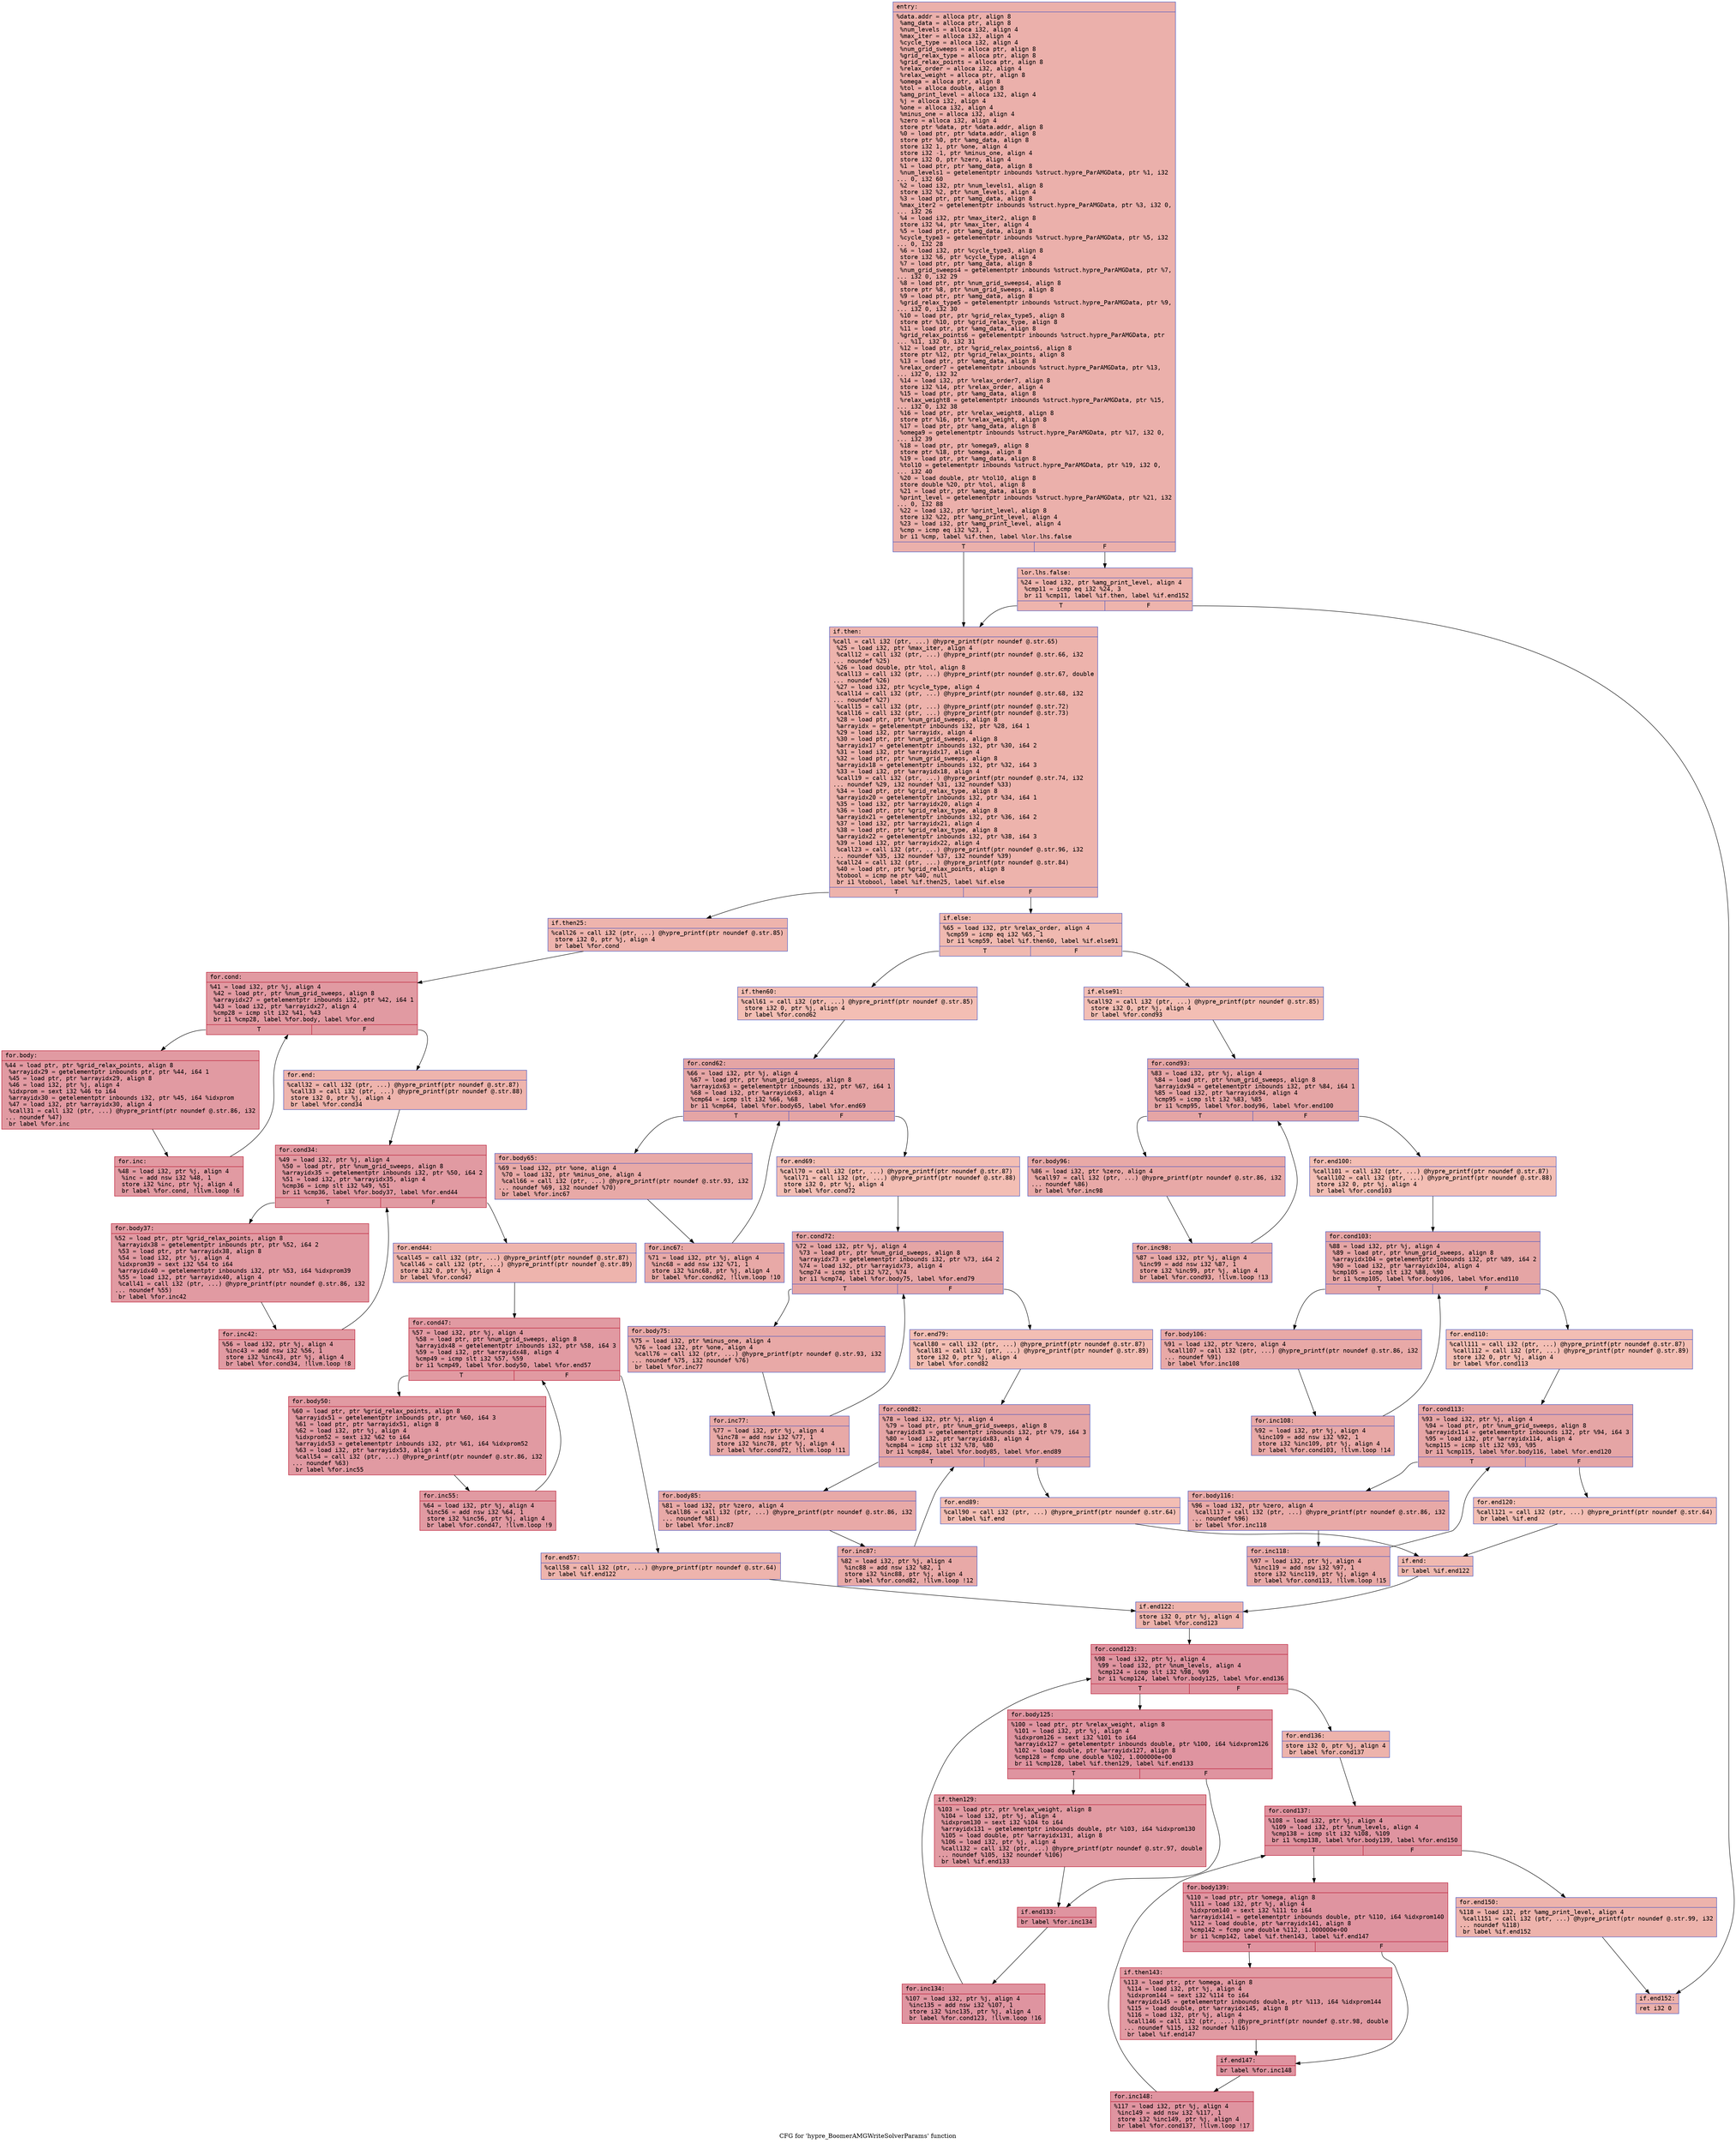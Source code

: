 digraph "CFG for 'hypre_BoomerAMGWriteSolverParams' function" {
	label="CFG for 'hypre_BoomerAMGWriteSolverParams' function";

	Node0x55a1307b7ce0 [shape=record,color="#3d50c3ff", style=filled, fillcolor="#d24b4070" fontname="Courier",label="{entry:\l|  %data.addr = alloca ptr, align 8\l  %amg_data = alloca ptr, align 8\l  %num_levels = alloca i32, align 4\l  %max_iter = alloca i32, align 4\l  %cycle_type = alloca i32, align 4\l  %num_grid_sweeps = alloca ptr, align 8\l  %grid_relax_type = alloca ptr, align 8\l  %grid_relax_points = alloca ptr, align 8\l  %relax_order = alloca i32, align 4\l  %relax_weight = alloca ptr, align 8\l  %omega = alloca ptr, align 8\l  %tol = alloca double, align 8\l  %amg_print_level = alloca i32, align 4\l  %j = alloca i32, align 4\l  %one = alloca i32, align 4\l  %minus_one = alloca i32, align 4\l  %zero = alloca i32, align 4\l  store ptr %data, ptr %data.addr, align 8\l  %0 = load ptr, ptr %data.addr, align 8\l  store ptr %0, ptr %amg_data, align 8\l  store i32 1, ptr %one, align 4\l  store i32 -1, ptr %minus_one, align 4\l  store i32 0, ptr %zero, align 4\l  %1 = load ptr, ptr %amg_data, align 8\l  %num_levels1 = getelementptr inbounds %struct.hypre_ParAMGData, ptr %1, i32\l... 0, i32 60\l  %2 = load i32, ptr %num_levels1, align 8\l  store i32 %2, ptr %num_levels, align 4\l  %3 = load ptr, ptr %amg_data, align 8\l  %max_iter2 = getelementptr inbounds %struct.hypre_ParAMGData, ptr %3, i32 0,\l... i32 26\l  %4 = load i32, ptr %max_iter2, align 8\l  store i32 %4, ptr %max_iter, align 4\l  %5 = load ptr, ptr %amg_data, align 8\l  %cycle_type3 = getelementptr inbounds %struct.hypre_ParAMGData, ptr %5, i32\l... 0, i32 28\l  %6 = load i32, ptr %cycle_type3, align 8\l  store i32 %6, ptr %cycle_type, align 4\l  %7 = load ptr, ptr %amg_data, align 8\l  %num_grid_sweeps4 = getelementptr inbounds %struct.hypre_ParAMGData, ptr %7,\l... i32 0, i32 29\l  %8 = load ptr, ptr %num_grid_sweeps4, align 8\l  store ptr %8, ptr %num_grid_sweeps, align 8\l  %9 = load ptr, ptr %amg_data, align 8\l  %grid_relax_type5 = getelementptr inbounds %struct.hypre_ParAMGData, ptr %9,\l... i32 0, i32 30\l  %10 = load ptr, ptr %grid_relax_type5, align 8\l  store ptr %10, ptr %grid_relax_type, align 8\l  %11 = load ptr, ptr %amg_data, align 8\l  %grid_relax_points6 = getelementptr inbounds %struct.hypre_ParAMGData, ptr\l... %11, i32 0, i32 31\l  %12 = load ptr, ptr %grid_relax_points6, align 8\l  store ptr %12, ptr %grid_relax_points, align 8\l  %13 = load ptr, ptr %amg_data, align 8\l  %relax_order7 = getelementptr inbounds %struct.hypre_ParAMGData, ptr %13,\l... i32 0, i32 32\l  %14 = load i32, ptr %relax_order7, align 8\l  store i32 %14, ptr %relax_order, align 4\l  %15 = load ptr, ptr %amg_data, align 8\l  %relax_weight8 = getelementptr inbounds %struct.hypre_ParAMGData, ptr %15,\l... i32 0, i32 38\l  %16 = load ptr, ptr %relax_weight8, align 8\l  store ptr %16, ptr %relax_weight, align 8\l  %17 = load ptr, ptr %amg_data, align 8\l  %omega9 = getelementptr inbounds %struct.hypre_ParAMGData, ptr %17, i32 0,\l... i32 39\l  %18 = load ptr, ptr %omega9, align 8\l  store ptr %18, ptr %omega, align 8\l  %19 = load ptr, ptr %amg_data, align 8\l  %tol10 = getelementptr inbounds %struct.hypre_ParAMGData, ptr %19, i32 0,\l... i32 40\l  %20 = load double, ptr %tol10, align 8\l  store double %20, ptr %tol, align 8\l  %21 = load ptr, ptr %amg_data, align 8\l  %print_level = getelementptr inbounds %struct.hypre_ParAMGData, ptr %21, i32\l... 0, i32 88\l  %22 = load i32, ptr %print_level, align 8\l  store i32 %22, ptr %amg_print_level, align 4\l  %23 = load i32, ptr %amg_print_level, align 4\l  %cmp = icmp eq i32 %23, 1\l  br i1 %cmp, label %if.then, label %lor.lhs.false\l|{<s0>T|<s1>F}}"];
	Node0x55a1307b7ce0:s0 -> Node0x55a1307baf80[tooltip="entry -> if.then\nProbability 50.00%" ];
	Node0x55a1307b7ce0:s1 -> Node0x55a1307baff0[tooltip="entry -> lor.lhs.false\nProbability 50.00%" ];
	Node0x55a1307baff0 [shape=record,color="#3d50c3ff", style=filled, fillcolor="#d8564670" fontname="Courier",label="{lor.lhs.false:\l|  %24 = load i32, ptr %amg_print_level, align 4\l  %cmp11 = icmp eq i32 %24, 3\l  br i1 %cmp11, label %if.then, label %if.end152\l|{<s0>T|<s1>F}}"];
	Node0x55a1307baff0:s0 -> Node0x55a1307baf80[tooltip="lor.lhs.false -> if.then\nProbability 50.00%" ];
	Node0x55a1307baff0:s1 -> Node0x55a1307bb220[tooltip="lor.lhs.false -> if.end152\nProbability 50.00%" ];
	Node0x55a1307baf80 [shape=record,color="#3d50c3ff", style=filled, fillcolor="#d6524470" fontname="Courier",label="{if.then:\l|  %call = call i32 (ptr, ...) @hypre_printf(ptr noundef @.str.65)\l  %25 = load i32, ptr %max_iter, align 4\l  %call12 = call i32 (ptr, ...) @hypre_printf(ptr noundef @.str.66, i32\l... noundef %25)\l  %26 = load double, ptr %tol, align 8\l  %call13 = call i32 (ptr, ...) @hypre_printf(ptr noundef @.str.67, double\l... noundef %26)\l  %27 = load i32, ptr %cycle_type, align 4\l  %call14 = call i32 (ptr, ...) @hypre_printf(ptr noundef @.str.68, i32\l... noundef %27)\l  %call15 = call i32 (ptr, ...) @hypre_printf(ptr noundef @.str.72)\l  %call16 = call i32 (ptr, ...) @hypre_printf(ptr noundef @.str.73)\l  %28 = load ptr, ptr %num_grid_sweeps, align 8\l  %arrayidx = getelementptr inbounds i32, ptr %28, i64 1\l  %29 = load i32, ptr %arrayidx, align 4\l  %30 = load ptr, ptr %num_grid_sweeps, align 8\l  %arrayidx17 = getelementptr inbounds i32, ptr %30, i64 2\l  %31 = load i32, ptr %arrayidx17, align 4\l  %32 = load ptr, ptr %num_grid_sweeps, align 8\l  %arrayidx18 = getelementptr inbounds i32, ptr %32, i64 3\l  %33 = load i32, ptr %arrayidx18, align 4\l  %call19 = call i32 (ptr, ...) @hypre_printf(ptr noundef @.str.74, i32\l... noundef %29, i32 noundef %31, i32 noundef %33)\l  %34 = load ptr, ptr %grid_relax_type, align 8\l  %arrayidx20 = getelementptr inbounds i32, ptr %34, i64 1\l  %35 = load i32, ptr %arrayidx20, align 4\l  %36 = load ptr, ptr %grid_relax_type, align 8\l  %arrayidx21 = getelementptr inbounds i32, ptr %36, i64 2\l  %37 = load i32, ptr %arrayidx21, align 4\l  %38 = load ptr, ptr %grid_relax_type, align 8\l  %arrayidx22 = getelementptr inbounds i32, ptr %38, i64 3\l  %39 = load i32, ptr %arrayidx22, align 4\l  %call23 = call i32 (ptr, ...) @hypre_printf(ptr noundef @.str.96, i32\l... noundef %35, i32 noundef %37, i32 noundef %39)\l  %call24 = call i32 (ptr, ...) @hypre_printf(ptr noundef @.str.84)\l  %40 = load ptr, ptr %grid_relax_points, align 8\l  %tobool = icmp ne ptr %40, null\l  br i1 %tobool, label %if.then25, label %if.else\l|{<s0>T|<s1>F}}"];
	Node0x55a1307baf80:s0 -> Node0x55a1307bd1e0[tooltip="if.then -> if.then25\nProbability 62.50%" ];
	Node0x55a1307baf80:s1 -> Node0x55a1307bd230[tooltip="if.then -> if.else\nProbability 37.50%" ];
	Node0x55a1307bd1e0 [shape=record,color="#3d50c3ff", style=filled, fillcolor="#d8564670" fontname="Courier",label="{if.then25:\l|  %call26 = call i32 (ptr, ...) @hypre_printf(ptr noundef @.str.85)\l  store i32 0, ptr %j, align 4\l  br label %for.cond\l}"];
	Node0x55a1307bd1e0 -> Node0x55a1307bd500[tooltip="if.then25 -> for.cond\nProbability 100.00%" ];
	Node0x55a1307bd500 [shape=record,color="#b70d28ff", style=filled, fillcolor="#bb1b2c70" fontname="Courier",label="{for.cond:\l|  %41 = load i32, ptr %j, align 4\l  %42 = load ptr, ptr %num_grid_sweeps, align 8\l  %arrayidx27 = getelementptr inbounds i32, ptr %42, i64 1\l  %43 = load i32, ptr %arrayidx27, align 4\l  %cmp28 = icmp slt i32 %41, %43\l  br i1 %cmp28, label %for.body, label %for.end\l|{<s0>T|<s1>F}}"];
	Node0x55a1307bd500:s0 -> Node0x55a1307bd8c0[tooltip="for.cond -> for.body\nProbability 96.88%" ];
	Node0x55a1307bd500:s1 -> Node0x55a1307bd940[tooltip="for.cond -> for.end\nProbability 3.12%" ];
	Node0x55a1307bd8c0 [shape=record,color="#b70d28ff", style=filled, fillcolor="#bb1b2c70" fontname="Courier",label="{for.body:\l|  %44 = load ptr, ptr %grid_relax_points, align 8\l  %arrayidx29 = getelementptr inbounds ptr, ptr %44, i64 1\l  %45 = load ptr, ptr %arrayidx29, align 8\l  %46 = load i32, ptr %j, align 4\l  %idxprom = sext i32 %46 to i64\l  %arrayidx30 = getelementptr inbounds i32, ptr %45, i64 %idxprom\l  %47 = load i32, ptr %arrayidx30, align 4\l  %call31 = call i32 (ptr, ...) @hypre_printf(ptr noundef @.str.86, i32\l... noundef %47)\l  br label %for.inc\l}"];
	Node0x55a1307bd8c0 -> Node0x55a1307be7d0[tooltip="for.body -> for.inc\nProbability 100.00%" ];
	Node0x55a1307be7d0 [shape=record,color="#b70d28ff", style=filled, fillcolor="#bb1b2c70" fontname="Courier",label="{for.inc:\l|  %48 = load i32, ptr %j, align 4\l  %inc = add nsw i32 %48, 1\l  store i32 %inc, ptr %j, align 4\l  br label %for.cond, !llvm.loop !6\l}"];
	Node0x55a1307be7d0 -> Node0x55a1307bd500[tooltip="for.inc -> for.cond\nProbability 100.00%" ];
	Node0x55a1307bd940 [shape=record,color="#3d50c3ff", style=filled, fillcolor="#d8564670" fontname="Courier",label="{for.end:\l|  %call32 = call i32 (ptr, ...) @hypre_printf(ptr noundef @.str.87)\l  %call33 = call i32 (ptr, ...) @hypre_printf(ptr noundef @.str.88)\l  store i32 0, ptr %j, align 4\l  br label %for.cond34\l}"];
	Node0x55a1307bd940 -> Node0x55a1307bef00[tooltip="for.end -> for.cond34\nProbability 100.00%" ];
	Node0x55a1307bef00 [shape=record,color="#b70d28ff", style=filled, fillcolor="#bb1b2c70" fontname="Courier",label="{for.cond34:\l|  %49 = load i32, ptr %j, align 4\l  %50 = load ptr, ptr %num_grid_sweeps, align 8\l  %arrayidx35 = getelementptr inbounds i32, ptr %50, i64 2\l  %51 = load i32, ptr %arrayidx35, align 4\l  %cmp36 = icmp slt i32 %49, %51\l  br i1 %cmp36, label %for.body37, label %for.end44\l|{<s0>T|<s1>F}}"];
	Node0x55a1307bef00:s0 -> Node0x55a130760ba0[tooltip="for.cond34 -> for.body37\nProbability 96.88%" ];
	Node0x55a1307bef00:s1 -> Node0x55a1307ca5b0[tooltip="for.cond34 -> for.end44\nProbability 3.12%" ];
	Node0x55a130760ba0 [shape=record,color="#b70d28ff", style=filled, fillcolor="#bb1b2c70" fontname="Courier",label="{for.body37:\l|  %52 = load ptr, ptr %grid_relax_points, align 8\l  %arrayidx38 = getelementptr inbounds ptr, ptr %52, i64 2\l  %53 = load ptr, ptr %arrayidx38, align 8\l  %54 = load i32, ptr %j, align 4\l  %idxprom39 = sext i32 %54 to i64\l  %arrayidx40 = getelementptr inbounds i32, ptr %53, i64 %idxprom39\l  %55 = load i32, ptr %arrayidx40, align 4\l  %call41 = call i32 (ptr, ...) @hypre_printf(ptr noundef @.str.86, i32\l... noundef %55)\l  br label %for.inc42\l}"];
	Node0x55a130760ba0 -> Node0x55a1307cac50[tooltip="for.body37 -> for.inc42\nProbability 100.00%" ];
	Node0x55a1307cac50 [shape=record,color="#b70d28ff", style=filled, fillcolor="#bb1b2c70" fontname="Courier",label="{for.inc42:\l|  %56 = load i32, ptr %j, align 4\l  %inc43 = add nsw i32 %56, 1\l  store i32 %inc43, ptr %j, align 4\l  br label %for.cond34, !llvm.loop !8\l}"];
	Node0x55a1307cac50 -> Node0x55a1307bef00[tooltip="for.inc42 -> for.cond34\nProbability 100.00%" ];
	Node0x55a1307ca5b0 [shape=record,color="#3d50c3ff", style=filled, fillcolor="#d8564670" fontname="Courier",label="{for.end44:\l|  %call45 = call i32 (ptr, ...) @hypre_printf(ptr noundef @.str.87)\l  %call46 = call i32 (ptr, ...) @hypre_printf(ptr noundef @.str.89)\l  store i32 0, ptr %j, align 4\l  br label %for.cond47\l}"];
	Node0x55a1307ca5b0 -> Node0x55a1307cb390[tooltip="for.end44 -> for.cond47\nProbability 100.00%" ];
	Node0x55a1307cb390 [shape=record,color="#b70d28ff", style=filled, fillcolor="#bb1b2c70" fontname="Courier",label="{for.cond47:\l|  %57 = load i32, ptr %j, align 4\l  %58 = load ptr, ptr %num_grid_sweeps, align 8\l  %arrayidx48 = getelementptr inbounds i32, ptr %58, i64 3\l  %59 = load i32, ptr %arrayidx48, align 4\l  %cmp49 = icmp slt i32 %57, %59\l  br i1 %cmp49, label %for.body50, label %for.end57\l|{<s0>T|<s1>F}}"];
	Node0x55a1307cb390:s0 -> Node0x55a1307cb780[tooltip="for.cond47 -> for.body50\nProbability 96.88%" ];
	Node0x55a1307cb390:s1 -> Node0x55a1307cb800[tooltip="for.cond47 -> for.end57\nProbability 3.12%" ];
	Node0x55a1307cb780 [shape=record,color="#b70d28ff", style=filled, fillcolor="#bb1b2c70" fontname="Courier",label="{for.body50:\l|  %60 = load ptr, ptr %grid_relax_points, align 8\l  %arrayidx51 = getelementptr inbounds ptr, ptr %60, i64 3\l  %61 = load ptr, ptr %arrayidx51, align 8\l  %62 = load i32, ptr %j, align 4\l  %idxprom52 = sext i32 %62 to i64\l  %arrayidx53 = getelementptr inbounds i32, ptr %61, i64 %idxprom52\l  %63 = load i32, ptr %arrayidx53, align 4\l  %call54 = call i32 (ptr, ...) @hypre_printf(ptr noundef @.str.86, i32\l... noundef %63)\l  br label %for.inc55\l}"];
	Node0x55a1307cb780 -> Node0x55a1307cbea0[tooltip="for.body50 -> for.inc55\nProbability 100.00%" ];
	Node0x55a1307cbea0 [shape=record,color="#b70d28ff", style=filled, fillcolor="#bb1b2c70" fontname="Courier",label="{for.inc55:\l|  %64 = load i32, ptr %j, align 4\l  %inc56 = add nsw i32 %64, 1\l  store i32 %inc56, ptr %j, align 4\l  br label %for.cond47, !llvm.loop !9\l}"];
	Node0x55a1307cbea0 -> Node0x55a1307cb390[tooltip="for.inc55 -> for.cond47\nProbability 100.00%" ];
	Node0x55a1307cb800 [shape=record,color="#3d50c3ff", style=filled, fillcolor="#d8564670" fontname="Courier",label="{for.end57:\l|  %call58 = call i32 (ptr, ...) @hypre_printf(ptr noundef @.str.64)\l  br label %if.end122\l}"];
	Node0x55a1307cb800 -> Node0x55a1307cc430[tooltip="for.end57 -> if.end122\nProbability 100.00%" ];
	Node0x55a1307bd230 [shape=record,color="#3d50c3ff", style=filled, fillcolor="#de614d70" fontname="Courier",label="{if.else:\l|  %65 = load i32, ptr %relax_order, align 4\l  %cmp59 = icmp eq i32 %65, 1\l  br i1 %cmp59, label %if.then60, label %if.else91\l|{<s0>T|<s1>F}}"];
	Node0x55a1307bd230:s0 -> Node0x55a1307cc650[tooltip="if.else -> if.then60\nProbability 50.00%" ];
	Node0x55a1307bd230:s1 -> Node0x55a1307cc6d0[tooltip="if.else -> if.else91\nProbability 50.00%" ];
	Node0x55a1307cc650 [shape=record,color="#3d50c3ff", style=filled, fillcolor="#e36c5570" fontname="Courier",label="{if.then60:\l|  %call61 = call i32 (ptr, ...) @hypre_printf(ptr noundef @.str.85)\l  store i32 0, ptr %j, align 4\l  br label %for.cond62\l}"];
	Node0x55a1307cc650 -> Node0x55a1307bc9c0[tooltip="if.then60 -> for.cond62\nProbability 100.00%" ];
	Node0x55a1307bc9c0 [shape=record,color="#3d50c3ff", style=filled, fillcolor="#c5333470" fontname="Courier",label="{for.cond62:\l|  %66 = load i32, ptr %j, align 4\l  %67 = load ptr, ptr %num_grid_sweeps, align 8\l  %arrayidx63 = getelementptr inbounds i32, ptr %67, i64 1\l  %68 = load i32, ptr %arrayidx63, align 4\l  %cmp64 = icmp slt i32 %66, %68\l  br i1 %cmp64, label %for.body65, label %for.end69\l|{<s0>T|<s1>F}}"];
	Node0x55a1307bc9c0:s0 -> Node0x55a1307bcdb0[tooltip="for.cond62 -> for.body65\nProbability 96.88%" ];
	Node0x55a1307bc9c0:s1 -> Node0x55a1307bce30[tooltip="for.cond62 -> for.end69\nProbability 3.12%" ];
	Node0x55a1307bcdb0 [shape=record,color="#3d50c3ff", style=filled, fillcolor="#ca3b3770" fontname="Courier",label="{for.body65:\l|  %69 = load i32, ptr %one, align 4\l  %70 = load i32, ptr %minus_one, align 4\l  %call66 = call i32 (ptr, ...) @hypre_printf(ptr noundef @.str.93, i32\l... noundef %69, i32 noundef %70)\l  br label %for.inc67\l}"];
	Node0x55a1307bcdb0 -> Node0x55a1307cd6d0[tooltip="for.body65 -> for.inc67\nProbability 100.00%" ];
	Node0x55a1307cd6d0 [shape=record,color="#3d50c3ff", style=filled, fillcolor="#ca3b3770" fontname="Courier",label="{for.inc67:\l|  %71 = load i32, ptr %j, align 4\l  %inc68 = add nsw i32 %71, 1\l  store i32 %inc68, ptr %j, align 4\l  br label %for.cond62, !llvm.loop !10\l}"];
	Node0x55a1307cd6d0 -> Node0x55a1307bc9c0[tooltip="for.inc67 -> for.cond62\nProbability 100.00%" ];
	Node0x55a1307bce30 [shape=record,color="#3d50c3ff", style=filled, fillcolor="#e36c5570" fontname="Courier",label="{for.end69:\l|  %call70 = call i32 (ptr, ...) @hypre_printf(ptr noundef @.str.87)\l  %call71 = call i32 (ptr, ...) @hypre_printf(ptr noundef @.str.88)\l  store i32 0, ptr %j, align 4\l  br label %for.cond72\l}"];
	Node0x55a1307bce30 -> Node0x55a1307cde10[tooltip="for.end69 -> for.cond72\nProbability 100.00%" ];
	Node0x55a1307cde10 [shape=record,color="#3d50c3ff", style=filled, fillcolor="#c5333470" fontname="Courier",label="{for.cond72:\l|  %72 = load i32, ptr %j, align 4\l  %73 = load ptr, ptr %num_grid_sweeps, align 8\l  %arrayidx73 = getelementptr inbounds i32, ptr %73, i64 2\l  %74 = load i32, ptr %arrayidx73, align 4\l  %cmp74 = icmp slt i32 %72, %74\l  br i1 %cmp74, label %for.body75, label %for.end79\l|{<s0>T|<s1>F}}"];
	Node0x55a1307cde10:s0 -> Node0x55a1307ce200[tooltip="for.cond72 -> for.body75\nProbability 96.88%" ];
	Node0x55a1307cde10:s1 -> Node0x55a1307ce280[tooltip="for.cond72 -> for.end79\nProbability 3.12%" ];
	Node0x55a1307ce200 [shape=record,color="#3d50c3ff", style=filled, fillcolor="#ca3b3770" fontname="Courier",label="{for.body75:\l|  %75 = load i32, ptr %minus_one, align 4\l  %76 = load i32, ptr %one, align 4\l  %call76 = call i32 (ptr, ...) @hypre_printf(ptr noundef @.str.93, i32\l... noundef %75, i32 noundef %76)\l  br label %for.inc77\l}"];
	Node0x55a1307ce200 -> Node0x55a1307ce600[tooltip="for.body75 -> for.inc77\nProbability 100.00%" ];
	Node0x55a1307ce600 [shape=record,color="#3d50c3ff", style=filled, fillcolor="#ca3b3770" fontname="Courier",label="{for.inc77:\l|  %77 = load i32, ptr %j, align 4\l  %inc78 = add nsw i32 %77, 1\l  store i32 %inc78, ptr %j, align 4\l  br label %for.cond72, !llvm.loop !11\l}"];
	Node0x55a1307ce600 -> Node0x55a1307cde10[tooltip="for.inc77 -> for.cond72\nProbability 100.00%" ];
	Node0x55a1307ce280 [shape=record,color="#3d50c3ff", style=filled, fillcolor="#e36c5570" fontname="Courier",label="{for.end79:\l|  %call80 = call i32 (ptr, ...) @hypre_printf(ptr noundef @.str.87)\l  %call81 = call i32 (ptr, ...) @hypre_printf(ptr noundef @.str.89)\l  store i32 0, ptr %j, align 4\l  br label %for.cond82\l}"];
	Node0x55a1307ce280 -> Node0x55a1307ced40[tooltip="for.end79 -> for.cond82\nProbability 100.00%" ];
	Node0x55a1307ced40 [shape=record,color="#3d50c3ff", style=filled, fillcolor="#c5333470" fontname="Courier",label="{for.cond82:\l|  %78 = load i32, ptr %j, align 4\l  %79 = load ptr, ptr %num_grid_sweeps, align 8\l  %arrayidx83 = getelementptr inbounds i32, ptr %79, i64 3\l  %80 = load i32, ptr %arrayidx83, align 4\l  %cmp84 = icmp slt i32 %78, %80\l  br i1 %cmp84, label %for.body85, label %for.end89\l|{<s0>T|<s1>F}}"];
	Node0x55a1307ced40:s0 -> Node0x55a130785ad0[tooltip="for.cond82 -> for.body85\nProbability 96.88%" ];
	Node0x55a1307ced40:s1 -> Node0x55a130785b50[tooltip="for.cond82 -> for.end89\nProbability 3.12%" ];
	Node0x55a130785ad0 [shape=record,color="#3d50c3ff", style=filled, fillcolor="#ca3b3770" fontname="Courier",label="{for.body85:\l|  %81 = load i32, ptr %zero, align 4\l  %call86 = call i32 (ptr, ...) @hypre_printf(ptr noundef @.str.86, i32\l... noundef %81)\l  br label %for.inc87\l}"];
	Node0x55a130785ad0 -> Node0x55a130785e30[tooltip="for.body85 -> for.inc87\nProbability 100.00%" ];
	Node0x55a130785e30 [shape=record,color="#3d50c3ff", style=filled, fillcolor="#ca3b3770" fontname="Courier",label="{for.inc87:\l|  %82 = load i32, ptr %j, align 4\l  %inc88 = add nsw i32 %82, 1\l  store i32 %inc88, ptr %j, align 4\l  br label %for.cond82, !llvm.loop !12\l}"];
	Node0x55a130785e30 -> Node0x55a1307ced40[tooltip="for.inc87 -> for.cond82\nProbability 100.00%" ];
	Node0x55a130785b50 [shape=record,color="#3d50c3ff", style=filled, fillcolor="#e36c5570" fontname="Courier",label="{for.end89:\l|  %call90 = call i32 (ptr, ...) @hypre_printf(ptr noundef @.str.64)\l  br label %if.end\l}"];
	Node0x55a130785b50 -> Node0x55a1307863c0[tooltip="for.end89 -> if.end\nProbability 100.00%" ];
	Node0x55a1307cc6d0 [shape=record,color="#3d50c3ff", style=filled, fillcolor="#e36c5570" fontname="Courier",label="{if.else91:\l|  %call92 = call i32 (ptr, ...) @hypre_printf(ptr noundef @.str.85)\l  store i32 0, ptr %j, align 4\l  br label %for.cond93\l}"];
	Node0x55a1307cc6d0 -> Node0x55a130786650[tooltip="if.else91 -> for.cond93\nProbability 100.00%" ];
	Node0x55a130786650 [shape=record,color="#3d50c3ff", style=filled, fillcolor="#c5333470" fontname="Courier",label="{for.cond93:\l|  %83 = load i32, ptr %j, align 4\l  %84 = load ptr, ptr %num_grid_sweeps, align 8\l  %arrayidx94 = getelementptr inbounds i32, ptr %84, i64 1\l  %85 = load i32, ptr %arrayidx94, align 4\l  %cmp95 = icmp slt i32 %83, %85\l  br i1 %cmp95, label %for.body96, label %for.end100\l|{<s0>T|<s1>F}}"];
	Node0x55a130786650:s0 -> Node0x55a130786a40[tooltip="for.cond93 -> for.body96\nProbability 96.88%" ];
	Node0x55a130786650:s1 -> Node0x55a130786ac0[tooltip="for.cond93 -> for.end100\nProbability 3.12%" ];
	Node0x55a130786a40 [shape=record,color="#3d50c3ff", style=filled, fillcolor="#ca3b3770" fontname="Courier",label="{for.body96:\l|  %86 = load i32, ptr %zero, align 4\l  %call97 = call i32 (ptr, ...) @hypre_printf(ptr noundef @.str.86, i32\l... noundef %86)\l  br label %for.inc98\l}"];
	Node0x55a130786a40 -> Node0x55a130786da0[tooltip="for.body96 -> for.inc98\nProbability 100.00%" ];
	Node0x55a130786da0 [shape=record,color="#3d50c3ff", style=filled, fillcolor="#ca3b3770" fontname="Courier",label="{for.inc98:\l|  %87 = load i32, ptr %j, align 4\l  %inc99 = add nsw i32 %87, 1\l  store i32 %inc99, ptr %j, align 4\l  br label %for.cond93, !llvm.loop !13\l}"];
	Node0x55a130786da0 -> Node0x55a130786650[tooltip="for.inc98 -> for.cond93\nProbability 100.00%" ];
	Node0x55a130786ac0 [shape=record,color="#3d50c3ff", style=filled, fillcolor="#e36c5570" fontname="Courier",label="{for.end100:\l|  %call101 = call i32 (ptr, ...) @hypre_printf(ptr noundef @.str.87)\l  %call102 = call i32 (ptr, ...) @hypre_printf(ptr noundef @.str.88)\l  store i32 0, ptr %j, align 4\l  br label %for.cond103\l}"];
	Node0x55a130786ac0 -> Node0x55a1307874e0[tooltip="for.end100 -> for.cond103\nProbability 100.00%" ];
	Node0x55a1307874e0 [shape=record,color="#3d50c3ff", style=filled, fillcolor="#c5333470" fontname="Courier",label="{for.cond103:\l|  %88 = load i32, ptr %j, align 4\l  %89 = load ptr, ptr %num_grid_sweeps, align 8\l  %arrayidx104 = getelementptr inbounds i32, ptr %89, i64 2\l  %90 = load i32, ptr %arrayidx104, align 4\l  %cmp105 = icmp slt i32 %88, %90\l  br i1 %cmp105, label %for.body106, label %for.end110\l|{<s0>T|<s1>F}}"];
	Node0x55a1307874e0:s0 -> Node0x55a1307878d0[tooltip="for.cond103 -> for.body106\nProbability 96.88%" ];
	Node0x55a1307874e0:s1 -> Node0x55a130787950[tooltip="for.cond103 -> for.end110\nProbability 3.12%" ];
	Node0x55a1307878d0 [shape=record,color="#3d50c3ff", style=filled, fillcolor="#ca3b3770" fontname="Courier",label="{for.body106:\l|  %91 = load i32, ptr %zero, align 4\l  %call107 = call i32 (ptr, ...) @hypre_printf(ptr noundef @.str.86, i32\l... noundef %91)\l  br label %for.inc108\l}"];
	Node0x55a1307878d0 -> Node0x55a130787c30[tooltip="for.body106 -> for.inc108\nProbability 100.00%" ];
	Node0x55a130787c30 [shape=record,color="#3d50c3ff", style=filled, fillcolor="#ca3b3770" fontname="Courier",label="{for.inc108:\l|  %92 = load i32, ptr %j, align 4\l  %inc109 = add nsw i32 %92, 1\l  store i32 %inc109, ptr %j, align 4\l  br label %for.cond103, !llvm.loop !14\l}"];
	Node0x55a130787c30 -> Node0x55a1307874e0[tooltip="for.inc108 -> for.cond103\nProbability 100.00%" ];
	Node0x55a130787950 [shape=record,color="#3d50c3ff", style=filled, fillcolor="#e36c5570" fontname="Courier",label="{for.end110:\l|  %call111 = call i32 (ptr, ...) @hypre_printf(ptr noundef @.str.87)\l  %call112 = call i32 (ptr, ...) @hypre_printf(ptr noundef @.str.89)\l  store i32 0, ptr %j, align 4\l  br label %for.cond113\l}"];
	Node0x55a130787950 -> Node0x55a130788370[tooltip="for.end110 -> for.cond113\nProbability 100.00%" ];
	Node0x55a130788370 [shape=record,color="#3d50c3ff", style=filled, fillcolor="#c5333470" fontname="Courier",label="{for.cond113:\l|  %93 = load i32, ptr %j, align 4\l  %94 = load ptr, ptr %num_grid_sweeps, align 8\l  %arrayidx114 = getelementptr inbounds i32, ptr %94, i64 3\l  %95 = load i32, ptr %arrayidx114, align 4\l  %cmp115 = icmp slt i32 %93, %95\l  br i1 %cmp115, label %for.body116, label %for.end120\l|{<s0>T|<s1>F}}"];
	Node0x55a130788370:s0 -> Node0x55a1307bdf40[tooltip="for.cond113 -> for.body116\nProbability 96.88%" ];
	Node0x55a130788370:s1 -> Node0x55a1307bdfc0[tooltip="for.cond113 -> for.end120\nProbability 3.12%" ];
	Node0x55a1307bdf40 [shape=record,color="#3d50c3ff", style=filled, fillcolor="#ca3b3770" fontname="Courier",label="{for.body116:\l|  %96 = load i32, ptr %zero, align 4\l  %call117 = call i32 (ptr, ...) @hypre_printf(ptr noundef @.str.86, i32\l... noundef %96)\l  br label %for.inc118\l}"];
	Node0x55a1307bdf40 -> Node0x55a1307be2a0[tooltip="for.body116 -> for.inc118\nProbability 100.00%" ];
	Node0x55a1307be2a0 [shape=record,color="#3d50c3ff", style=filled, fillcolor="#ca3b3770" fontname="Courier",label="{for.inc118:\l|  %97 = load i32, ptr %j, align 4\l  %inc119 = add nsw i32 %97, 1\l  store i32 %inc119, ptr %j, align 4\l  br label %for.cond113, !llvm.loop !15\l}"];
	Node0x55a1307be2a0 -> Node0x55a130788370[tooltip="for.inc118 -> for.cond113\nProbability 100.00%" ];
	Node0x55a1307bdfc0 [shape=record,color="#3d50c3ff", style=filled, fillcolor="#e36c5570" fontname="Courier",label="{for.end120:\l|  %call121 = call i32 (ptr, ...) @hypre_printf(ptr noundef @.str.64)\l  br label %if.end\l}"];
	Node0x55a1307bdfc0 -> Node0x55a1307863c0[tooltip="for.end120 -> if.end\nProbability 100.00%" ];
	Node0x55a1307863c0 [shape=record,color="#3d50c3ff", style=filled, fillcolor="#de614d70" fontname="Courier",label="{if.end:\l|  br label %if.end122\l}"];
	Node0x55a1307863c0 -> Node0x55a1307cc430[tooltip="if.end -> if.end122\nProbability 100.00%" ];
	Node0x55a1307cc430 [shape=record,color="#3d50c3ff", style=filled, fillcolor="#d6524470" fontname="Courier",label="{if.end122:\l|  store i32 0, ptr %j, align 4\l  br label %for.cond123\l}"];
	Node0x55a1307cc430 -> Node0x55a1307899e0[tooltip="if.end122 -> for.cond123\nProbability 100.00%" ];
	Node0x55a1307899e0 [shape=record,color="#b70d28ff", style=filled, fillcolor="#b70d2870" fontname="Courier",label="{for.cond123:\l|  %98 = load i32, ptr %j, align 4\l  %99 = load i32, ptr %num_levels, align 4\l  %cmp124 = icmp slt i32 %98, %99\l  br i1 %cmp124, label %for.body125, label %for.end136\l|{<s0>T|<s1>F}}"];
	Node0x55a1307899e0:s0 -> Node0x55a130789c80[tooltip="for.cond123 -> for.body125\nProbability 96.88%" ];
	Node0x55a1307899e0:s1 -> Node0x55a130789d00[tooltip="for.cond123 -> for.end136\nProbability 3.12%" ];
	Node0x55a130789c80 [shape=record,color="#b70d28ff", style=filled, fillcolor="#b70d2870" fontname="Courier",label="{for.body125:\l|  %100 = load ptr, ptr %relax_weight, align 8\l  %101 = load i32, ptr %j, align 4\l  %idxprom126 = sext i32 %101 to i64\l  %arrayidx127 = getelementptr inbounds double, ptr %100, i64 %idxprom126\l  %102 = load double, ptr %arrayidx127, align 8\l  %cmp128 = fcmp une double %102, 1.000000e+00\l  br i1 %cmp128, label %if.then129, label %if.end133\l|{<s0>T|<s1>F}}"];
	Node0x55a130789c80:s0 -> Node0x55a13078a1d0[tooltip="for.body125 -> if.then129\nProbability 62.50%" ];
	Node0x55a130789c80:s1 -> Node0x55a13078a250[tooltip="for.body125 -> if.end133\nProbability 37.50%" ];
	Node0x55a13078a1d0 [shape=record,color="#b70d28ff", style=filled, fillcolor="#bb1b2c70" fontname="Courier",label="{if.then129:\l|  %103 = load ptr, ptr %relax_weight, align 8\l  %104 = load i32, ptr %j, align 4\l  %idxprom130 = sext i32 %104 to i64\l  %arrayidx131 = getelementptr inbounds double, ptr %103, i64 %idxprom130\l  %105 = load double, ptr %arrayidx131, align 8\l  %106 = load i32, ptr %j, align 4\l  %call132 = call i32 (ptr, ...) @hypre_printf(ptr noundef @.str.97, double\l... noundef %105, i32 noundef %106)\l  br label %if.end133\l}"];
	Node0x55a13078a1d0 -> Node0x55a13078a250[tooltip="if.then129 -> if.end133\nProbability 100.00%" ];
	Node0x55a13078a250 [shape=record,color="#b70d28ff", style=filled, fillcolor="#b70d2870" fontname="Courier",label="{if.end133:\l|  br label %for.inc134\l}"];
	Node0x55a13078a250 -> Node0x55a13078a8b0[tooltip="if.end133 -> for.inc134\nProbability 100.00%" ];
	Node0x55a13078a8b0 [shape=record,color="#b70d28ff", style=filled, fillcolor="#b70d2870" fontname="Courier",label="{for.inc134:\l|  %107 = load i32, ptr %j, align 4\l  %inc135 = add nsw i32 %107, 1\l  store i32 %inc135, ptr %j, align 4\l  br label %for.cond123, !llvm.loop !16\l}"];
	Node0x55a13078a8b0 -> Node0x55a1307899e0[tooltip="for.inc134 -> for.cond123\nProbability 100.00%" ];
	Node0x55a130789d00 [shape=record,color="#3d50c3ff", style=filled, fillcolor="#d6524470" fontname="Courier",label="{for.end136:\l|  store i32 0, ptr %j, align 4\l  br label %for.cond137\l}"];
	Node0x55a130789d00 -> Node0x55a13078add0[tooltip="for.end136 -> for.cond137\nProbability 100.00%" ];
	Node0x55a13078add0 [shape=record,color="#b70d28ff", style=filled, fillcolor="#b70d2870" fontname="Courier",label="{for.cond137:\l|  %108 = load i32, ptr %j, align 4\l  %109 = load i32, ptr %num_levels, align 4\l  %cmp138 = icmp slt i32 %108, %109\l  br i1 %cmp138, label %for.body139, label %for.end150\l|{<s0>T|<s1>F}}"];
	Node0x55a13078add0:s0 -> Node0x55a13078b070[tooltip="for.cond137 -> for.body139\nProbability 96.88%" ];
	Node0x55a13078add0:s1 -> Node0x55a13078b0f0[tooltip="for.cond137 -> for.end150\nProbability 3.12%" ];
	Node0x55a13078b070 [shape=record,color="#b70d28ff", style=filled, fillcolor="#b70d2870" fontname="Courier",label="{for.body139:\l|  %110 = load ptr, ptr %omega, align 8\l  %111 = load i32, ptr %j, align 4\l  %idxprom140 = sext i32 %111 to i64\l  %arrayidx141 = getelementptr inbounds double, ptr %110, i64 %idxprom140\l  %112 = load double, ptr %arrayidx141, align 8\l  %cmp142 = fcmp une double %112, 1.000000e+00\l  br i1 %cmp142, label %if.then143, label %if.end147\l|{<s0>T|<s1>F}}"];
	Node0x55a13078b070:s0 -> Node0x55a13078b5c0[tooltip="for.body139 -> if.then143\nProbability 62.50%" ];
	Node0x55a13078b070:s1 -> Node0x55a13078b640[tooltip="for.body139 -> if.end147\nProbability 37.50%" ];
	Node0x55a13078b5c0 [shape=record,color="#b70d28ff", style=filled, fillcolor="#bb1b2c70" fontname="Courier",label="{if.then143:\l|  %113 = load ptr, ptr %omega, align 8\l  %114 = load i32, ptr %j, align 4\l  %idxprom144 = sext i32 %114 to i64\l  %arrayidx145 = getelementptr inbounds double, ptr %113, i64 %idxprom144\l  %115 = load double, ptr %arrayidx145, align 8\l  %116 = load i32, ptr %j, align 4\l  %call146 = call i32 (ptr, ...) @hypre_printf(ptr noundef @.str.98, double\l... noundef %115, i32 noundef %116)\l  br label %if.end147\l}"];
	Node0x55a13078b5c0 -> Node0x55a13078b640[tooltip="if.then143 -> if.end147\nProbability 100.00%" ];
	Node0x55a13078b640 [shape=record,color="#b70d28ff", style=filled, fillcolor="#b70d2870" fontname="Courier",label="{if.end147:\l|  br label %for.inc148\l}"];
	Node0x55a13078b640 -> Node0x55a13078bca0[tooltip="if.end147 -> for.inc148\nProbability 100.00%" ];
	Node0x55a13078bca0 [shape=record,color="#b70d28ff", style=filled, fillcolor="#b70d2870" fontname="Courier",label="{for.inc148:\l|  %117 = load i32, ptr %j, align 4\l  %inc149 = add nsw i32 %117, 1\l  store i32 %inc149, ptr %j, align 4\l  br label %for.cond137, !llvm.loop !17\l}"];
	Node0x55a13078bca0 -> Node0x55a13078add0[tooltip="for.inc148 -> for.cond137\nProbability 100.00%" ];
	Node0x55a13078b0f0 [shape=record,color="#3d50c3ff", style=filled, fillcolor="#d6524470" fontname="Courier",label="{for.end150:\l|  %118 = load i32, ptr %amg_print_level, align 4\l  %call151 = call i32 (ptr, ...) @hypre_printf(ptr noundef @.str.99, i32\l... noundef %118)\l  br label %if.end152\l}"];
	Node0x55a13078b0f0 -> Node0x55a1307bb220[tooltip="for.end150 -> if.end152\nProbability 100.00%" ];
	Node0x55a1307bb220 [shape=record,color="#3d50c3ff", style=filled, fillcolor="#d24b4070" fontname="Courier",label="{if.end152:\l|  ret i32 0\l}"];
}
